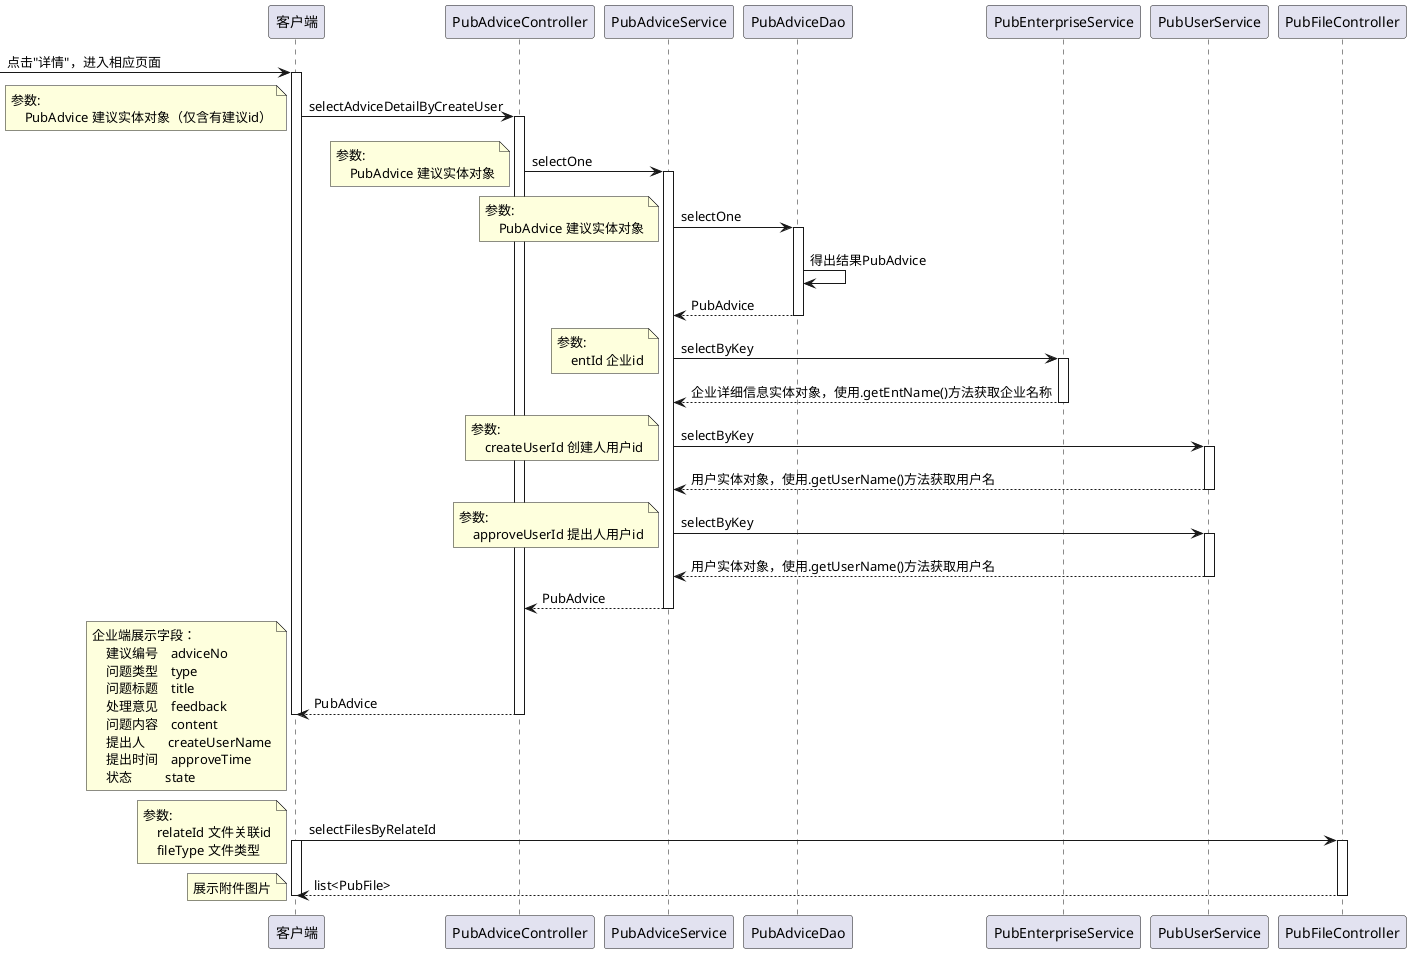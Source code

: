 @startuml

-> 客户端: 点击"详情"，进入相应页面
activate 客户端
客户端 -> PubAdviceController: selectAdviceDetailByCreateUser
activate PubAdviceController
note left
    参数:
        PubAdvice 建议实体对象（仅含有建议id）
end note

PubAdviceController -> PubAdviceService: selectOne
note left
    参数:
        PubAdvice 建议实体对象
end note
activate PubAdviceService
PubAdviceService -> PubAdviceDao: selectOne
note left
    参数:
        PubAdvice 建议实体对象
end note
activate PubAdviceDao
PubAdviceDao -> PubAdviceDao: 得出结果PubAdvice
return PubAdvice

PubAdviceService -> PubEnterpriseService: selectByKey
note left
    参数:
        entId 企业id
end note
activate PubEnterpriseService
return 企业详细信息实体对象，使用.getEntName()方法获取企业名称

PubAdviceService -> PubUserService: selectByKey
note left
    参数:
        createUserId 创建人用户id
end note
activate PubUserService
return 用户实体对象，使用.getUserName()方法获取用户名

PubAdviceService -> PubUserService: selectByKey
note left
    参数:
        approveUserId 提出人用户id
end note
activate PubUserService
return 用户实体对象，使用.getUserName()方法获取用户名

return PubAdvice

return PubAdvice

note left
企业端展示字段：
    建议编号    adviceNo
    问题类型    type
    问题标题    title
    处理意见    feedback
    问题内容    content
    提出人       createUserName
    提出时间    approveTime
    状态          state
end note

deactivate 客户端
客户端 -> PubFileController: selectFilesByRelateId
activate 客户端
note left
    参数:
        relateId 文件关联id
        fileType 文件类型
end note
activate PubFileController
return list<PubFile>
note left
    展示附件图片
end note
deactivate 客户端
@enduml